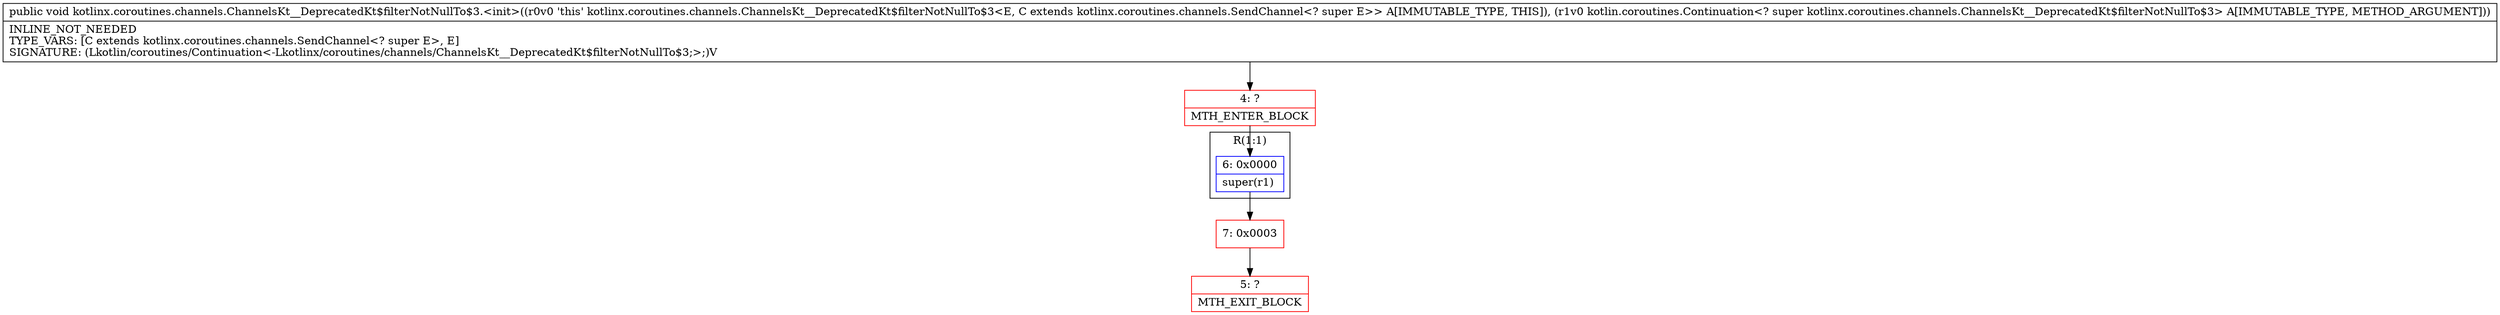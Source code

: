 digraph "CFG forkotlinx.coroutines.channels.ChannelsKt__DeprecatedKt$filterNotNullTo$3.\<init\>(Lkotlin\/coroutines\/Continuation;)V" {
subgraph cluster_Region_1625415096 {
label = "R(1:1)";
node [shape=record,color=blue];
Node_6 [shape=record,label="{6\:\ 0x0000|super(r1)\l}"];
}
Node_4 [shape=record,color=red,label="{4\:\ ?|MTH_ENTER_BLOCK\l}"];
Node_7 [shape=record,color=red,label="{7\:\ 0x0003}"];
Node_5 [shape=record,color=red,label="{5\:\ ?|MTH_EXIT_BLOCK\l}"];
MethodNode[shape=record,label="{public void kotlinx.coroutines.channels.ChannelsKt__DeprecatedKt$filterNotNullTo$3.\<init\>((r0v0 'this' kotlinx.coroutines.channels.ChannelsKt__DeprecatedKt$filterNotNullTo$3\<E, C extends kotlinx.coroutines.channels.SendChannel\<? super E\>\> A[IMMUTABLE_TYPE, THIS]), (r1v0 kotlin.coroutines.Continuation\<? super kotlinx.coroutines.channels.ChannelsKt__DeprecatedKt$filterNotNullTo$3\> A[IMMUTABLE_TYPE, METHOD_ARGUMENT]))  | INLINE_NOT_NEEDED\lTYPE_VARS: [C extends kotlinx.coroutines.channels.SendChannel\<? super E\>, E]\lSIGNATURE: (Lkotlin\/coroutines\/Continuation\<\-Lkotlinx\/coroutines\/channels\/ChannelsKt__DeprecatedKt$filterNotNullTo$3;\>;)V\l}"];
MethodNode -> Node_4;Node_6 -> Node_7;
Node_4 -> Node_6;
Node_7 -> Node_5;
}

